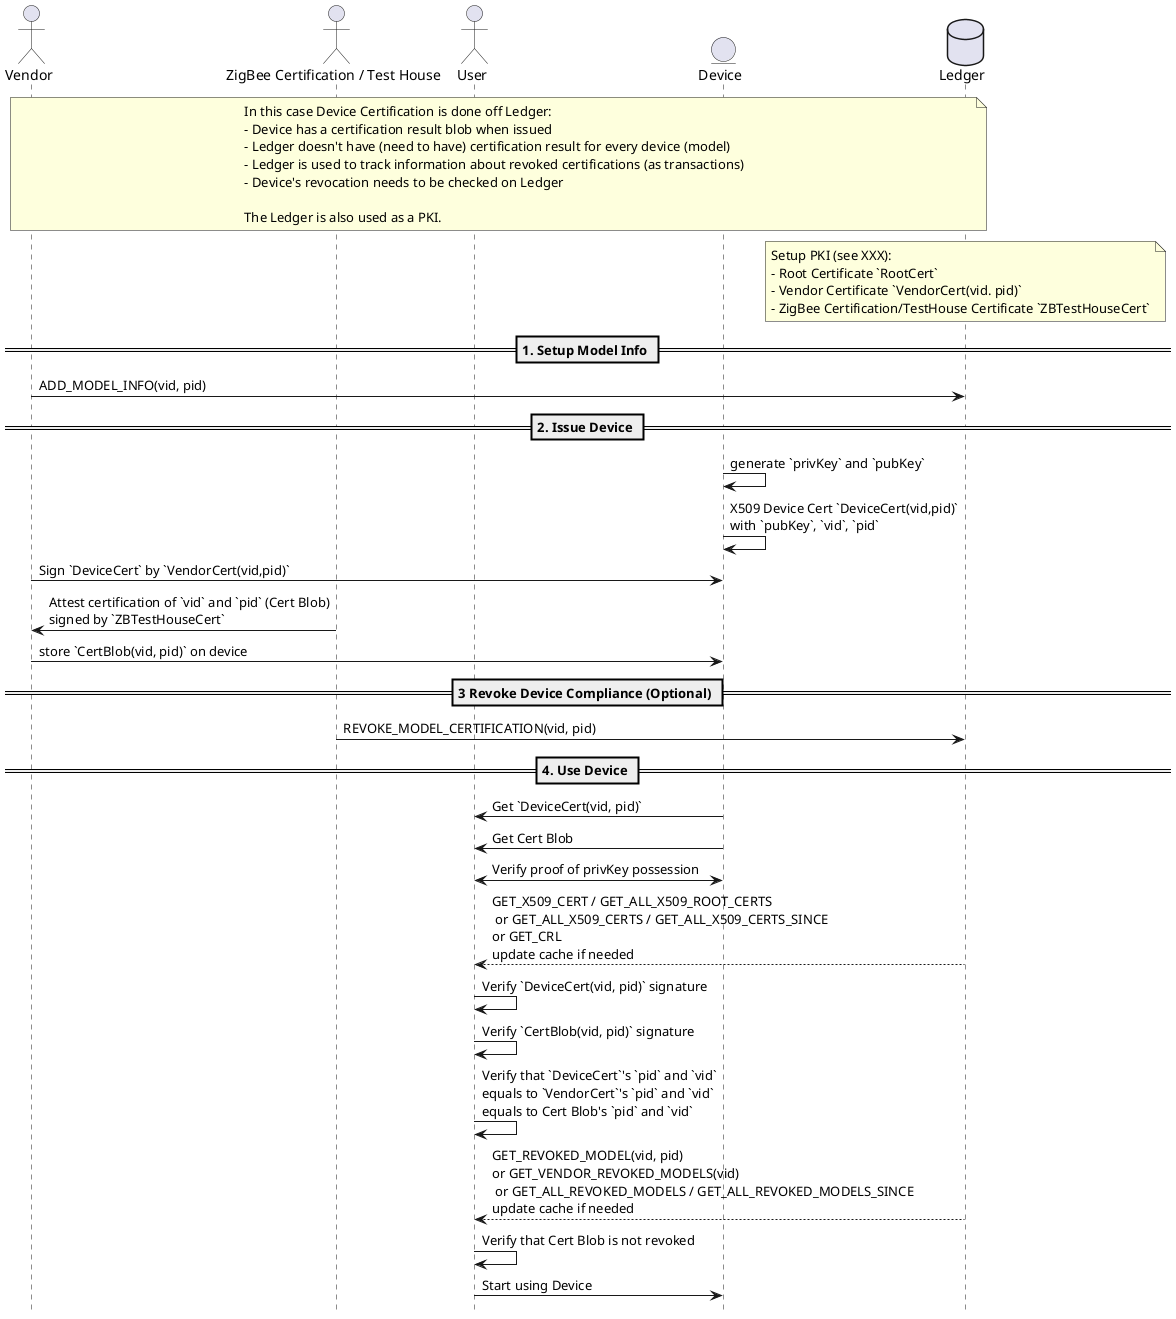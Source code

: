 @startuml
!pragma teoz true
hide footbox

actor Vendor as V
actor "ZigBee Certification / Test House" as ZB
actor User as U
entity Device as D
database Ledger as L

note over V, L
In this case Device Certification is done off Ledger:
- Device has a certification result blob when issued
- Ledger doesn't have (need to have) certification result for every device (model)
- Ledger is used to track information about revoked certifications (as transactions)
- Device's revocation needs to be checked on Ledger

The Ledger is also used as a PKI.
end note

note over L
Setup PKI (see XXX):
- Root Certificate `RootCert`
- Vendor Certificate `VendorCert(vid. pid)`
- ZigBee Certification/TestHouse Certificate `ZBTestHouseCert`
end note

== 1. Setup Model Info ==
V -> L: ADD_MODEL_INFO(vid, pid)

== 2. Issue Device ==
D -> D: generate `privKey` and `pubKey`
D -> D: X509 Device Cert `DeviceCert(vid,pid)`\nwith `pubKey`, `vid`, `pid`
V -> D: Sign `DeviceCert` by `VendorCert(vid,pid)`
ZB -> V: Attest certification of `vid` and `pid` (Cert Blob)\nsigned by `ZBTestHouseCert`
V -> D: store `CertBlob(vid, pid)` on device

== 3 Revoke Device Compliance (Optional) ==
ZB -> L: REVOKE_MODEL_CERTIFICATION(vid, pid)

== 4. Use Device ==
U <- D: Get `DeviceCert(vid, pid)`
U <- D: Get Cert Blob
U <-> D: Verify proof of privKey possession
U <-- L: GET_X509_CERT / GET_ALL_X509_ROOT_CERTS\n or GET_ALL_X509_CERTS / GET_ALL_X509_CERTS_SINCE\nor GET_CRL\nupdate cache if needed
U -> U: Verify `DeviceCert(vid, pid)` signature
U -> U: Verify `CertBlob(vid, pid)` signature
U -> U: Verify that `DeviceCert`'s `pid` and `vid`\nequals to `VendorCert`'s `pid` and `vid`\nequals to Cert Blob's `pid` and `vid`
U <-- L: GET_REVOKED_MODEL(vid, pid)\nor GET_VENDOR_REVOKED_MODELS(vid)\n or GET_ALL_REVOKED_MODELS / GET_ALL_REVOKED_MODELS_SINCE\nupdate cache if needed
U -> U: Verify that Cert Blob is not revoked
U -> D: Start using Device



@enduml